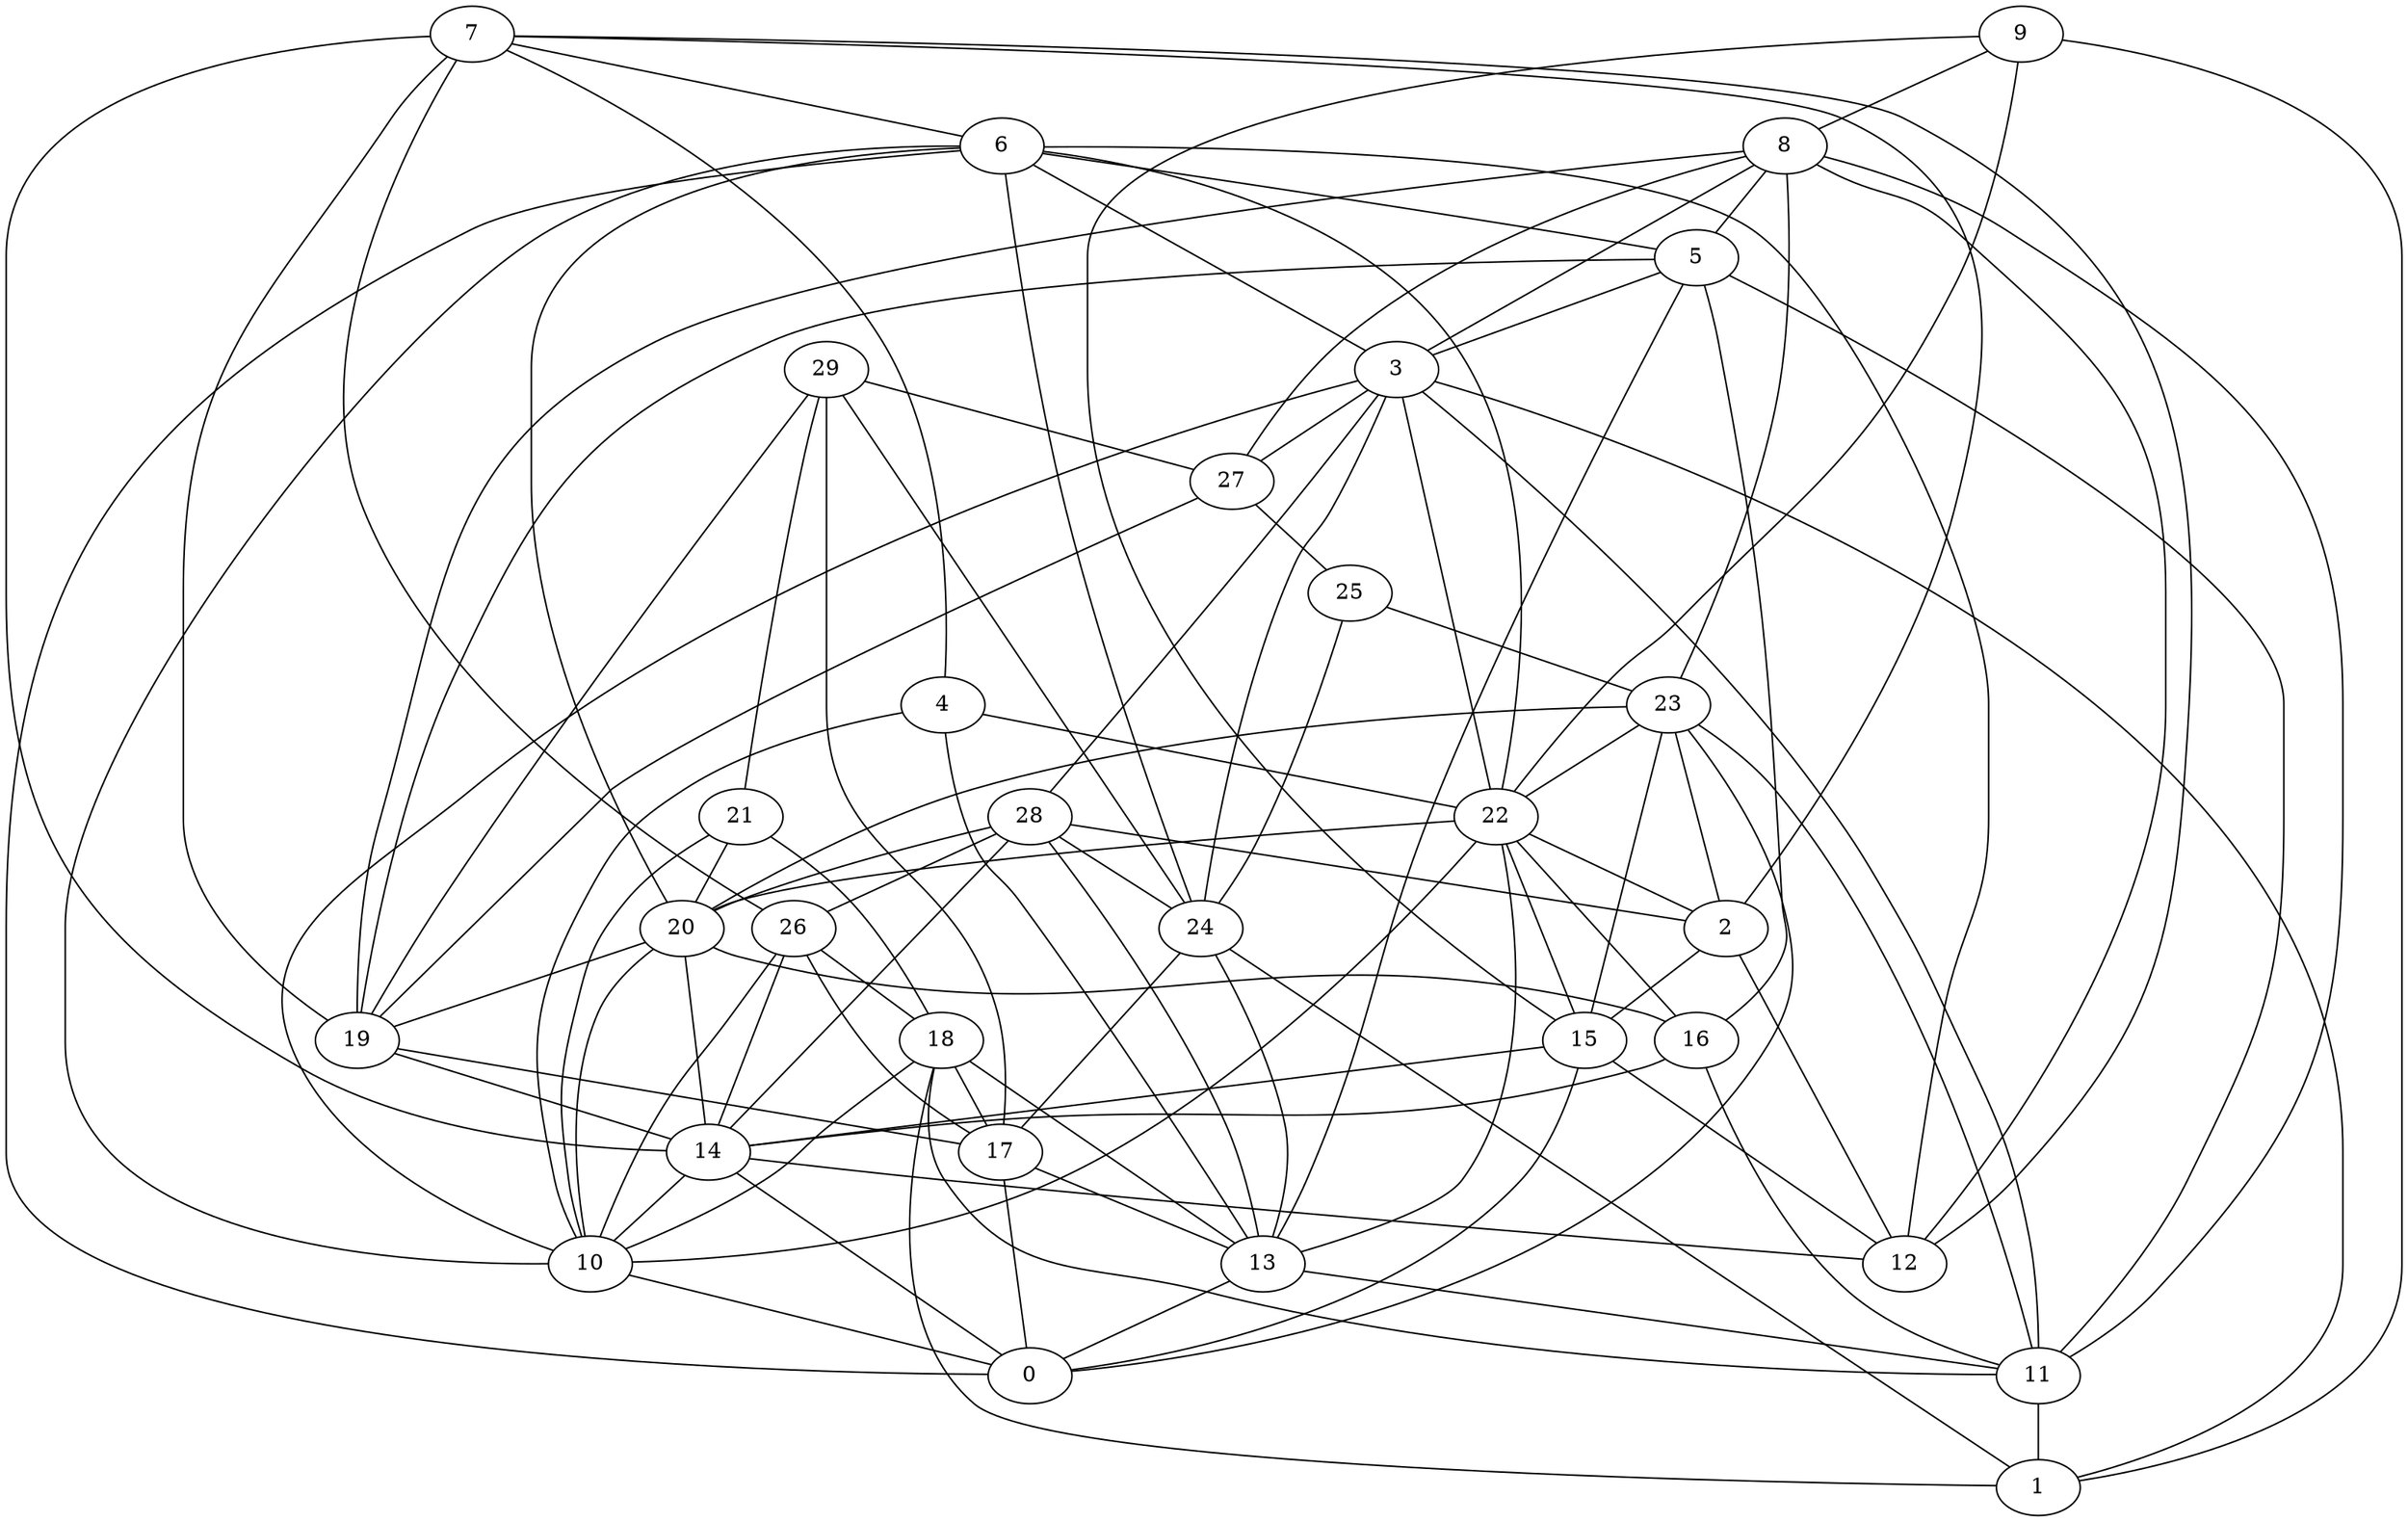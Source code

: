 digraph GG_graph {

subgraph G_graph {
edge [color = black]
"19" -> "14" [dir = none]
"20" -> "10" [dir = none]
"20" -> "19" [dir = none]
"20" -> "16" [dir = none]
"20" -> "14" [dir = none]
"23" -> "20" [dir = none]
"23" -> "15" [dir = none]
"23" -> "0" [dir = none]
"23" -> "2" [dir = none]
"21" -> "20" [dir = none]
"21" -> "18" [dir = none]
"14" -> "0" [dir = none]
"14" -> "10" [dir = none]
"26" -> "18" [dir = none]
"29" -> "24" [dir = none]
"29" -> "21" [dir = none]
"29" -> "19" [dir = none]
"15" -> "0" [dir = none]
"15" -> "14" [dir = none]
"15" -> "12" [dir = none]
"13" -> "11" [dir = none]
"13" -> "0" [dir = none]
"18" -> "11" [dir = none]
"18" -> "10" [dir = none]
"18" -> "17" [dir = none]
"18" -> "13" [dir = none]
"11" -> "1" [dir = none]
"28" -> "26" [dir = none]
"28" -> "2" [dir = none]
"28" -> "13" [dir = none]
"7" -> "6" [dir = none]
"7" -> "14" [dir = none]
"7" -> "26" [dir = none]
"27" -> "25" [dir = none]
"27" -> "19" [dir = none]
"22" -> "2" [dir = none]
"22" -> "20" [dir = none]
"22" -> "10" [dir = none]
"9" -> "8" [dir = none]
"9" -> "15" [dir = none]
"9" -> "1" [dir = none]
"17" -> "13" [dir = none]
"6" -> "12" [dir = none]
"6" -> "22" [dir = none]
"6" -> "20" [dir = none]
"3" -> "28" [dir = none]
"3" -> "10" [dir = none]
"3" -> "24" [dir = none]
"16" -> "11" [dir = none]
"8" -> "11" [dir = none]
"8" -> "27" [dir = none]
"24" -> "1" [dir = none]
"5" -> "13" [dir = none]
"5" -> "16" [dir = none]
"5" -> "11" [dir = none]
"25" -> "24" [dir = none]
"4" -> "13" [dir = none]
"4" -> "22" [dir = none]
"16" -> "14" [dir = none]
"7" -> "12" [dir = none]
"6" -> "10" [dir = none]
"28" -> "14" [dir = none]
"3" -> "27" [dir = none]
"22" -> "16" [dir = none]
"5" -> "19" [dir = none]
"18" -> "1" [dir = none]
"6" -> "3" [dir = none]
"3" -> "11" [dir = none]
"14" -> "12" [dir = none]
"24" -> "17" [dir = none]
"6" -> "24" [dir = none]
"2" -> "15" [dir = none]
"19" -> "17" [dir = none]
"28" -> "24" [dir = none]
"8" -> "5" [dir = none]
"26" -> "17" [dir = none]
"6" -> "5" [dir = none]
"23" -> "11" [dir = none]
"8" -> "19" [dir = none]
"8" -> "23" [dir = none]
"8" -> "12" [dir = none]
"7" -> "2" [dir = none]
"10" -> "0" [dir = none]
"3" -> "22" [dir = none]
"22" -> "15" [dir = none]
"17" -> "0" [dir = none]
"23" -> "22" [dir = none]
"22" -> "13" [dir = none]
"6" -> "0" [dir = none]
"26" -> "10" [dir = none]
"7" -> "19" [dir = none]
"5" -> "3" [dir = none]
"3" -> "1" [dir = none]
"29" -> "17" [dir = none]
"29" -> "27" [dir = none]
"24" -> "13" [dir = none]
"7" -> "4" [dir = none]
"9" -> "22" [dir = none]
"4" -> "10" [dir = none]
"2" -> "12" [dir = none]
"28" -> "20" [dir = none]
"21" -> "10" [dir = none]
"26" -> "14" [dir = none]
"8" -> "3" [dir = none]
"25" -> "23" [dir = none]
}

}
